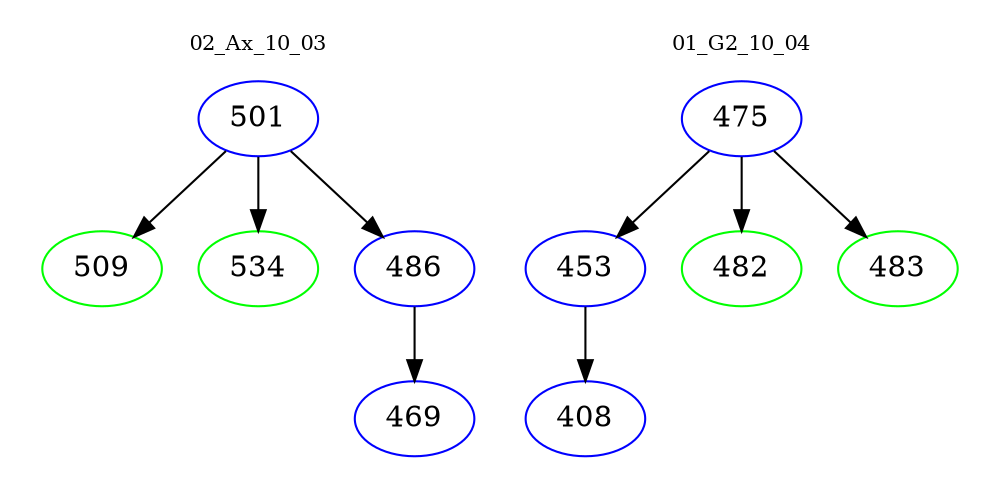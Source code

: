 digraph{
subgraph cluster_0 {
color = white
label = "02_Ax_10_03";
fontsize=10;
T0_501 [label="501", color="blue"]
T0_501 -> T0_509 [color="black"]
T0_509 [label="509", color="green"]
T0_501 -> T0_534 [color="black"]
T0_534 [label="534", color="green"]
T0_501 -> T0_486 [color="black"]
T0_486 [label="486", color="blue"]
T0_486 -> T0_469 [color="black"]
T0_469 [label="469", color="blue"]
}
subgraph cluster_1 {
color = white
label = "01_G2_10_04";
fontsize=10;
T1_475 [label="475", color="blue"]
T1_475 -> T1_453 [color="black"]
T1_453 [label="453", color="blue"]
T1_453 -> T1_408 [color="black"]
T1_408 [label="408", color="blue"]
T1_475 -> T1_482 [color="black"]
T1_482 [label="482", color="green"]
T1_475 -> T1_483 [color="black"]
T1_483 [label="483", color="green"]
}
}
